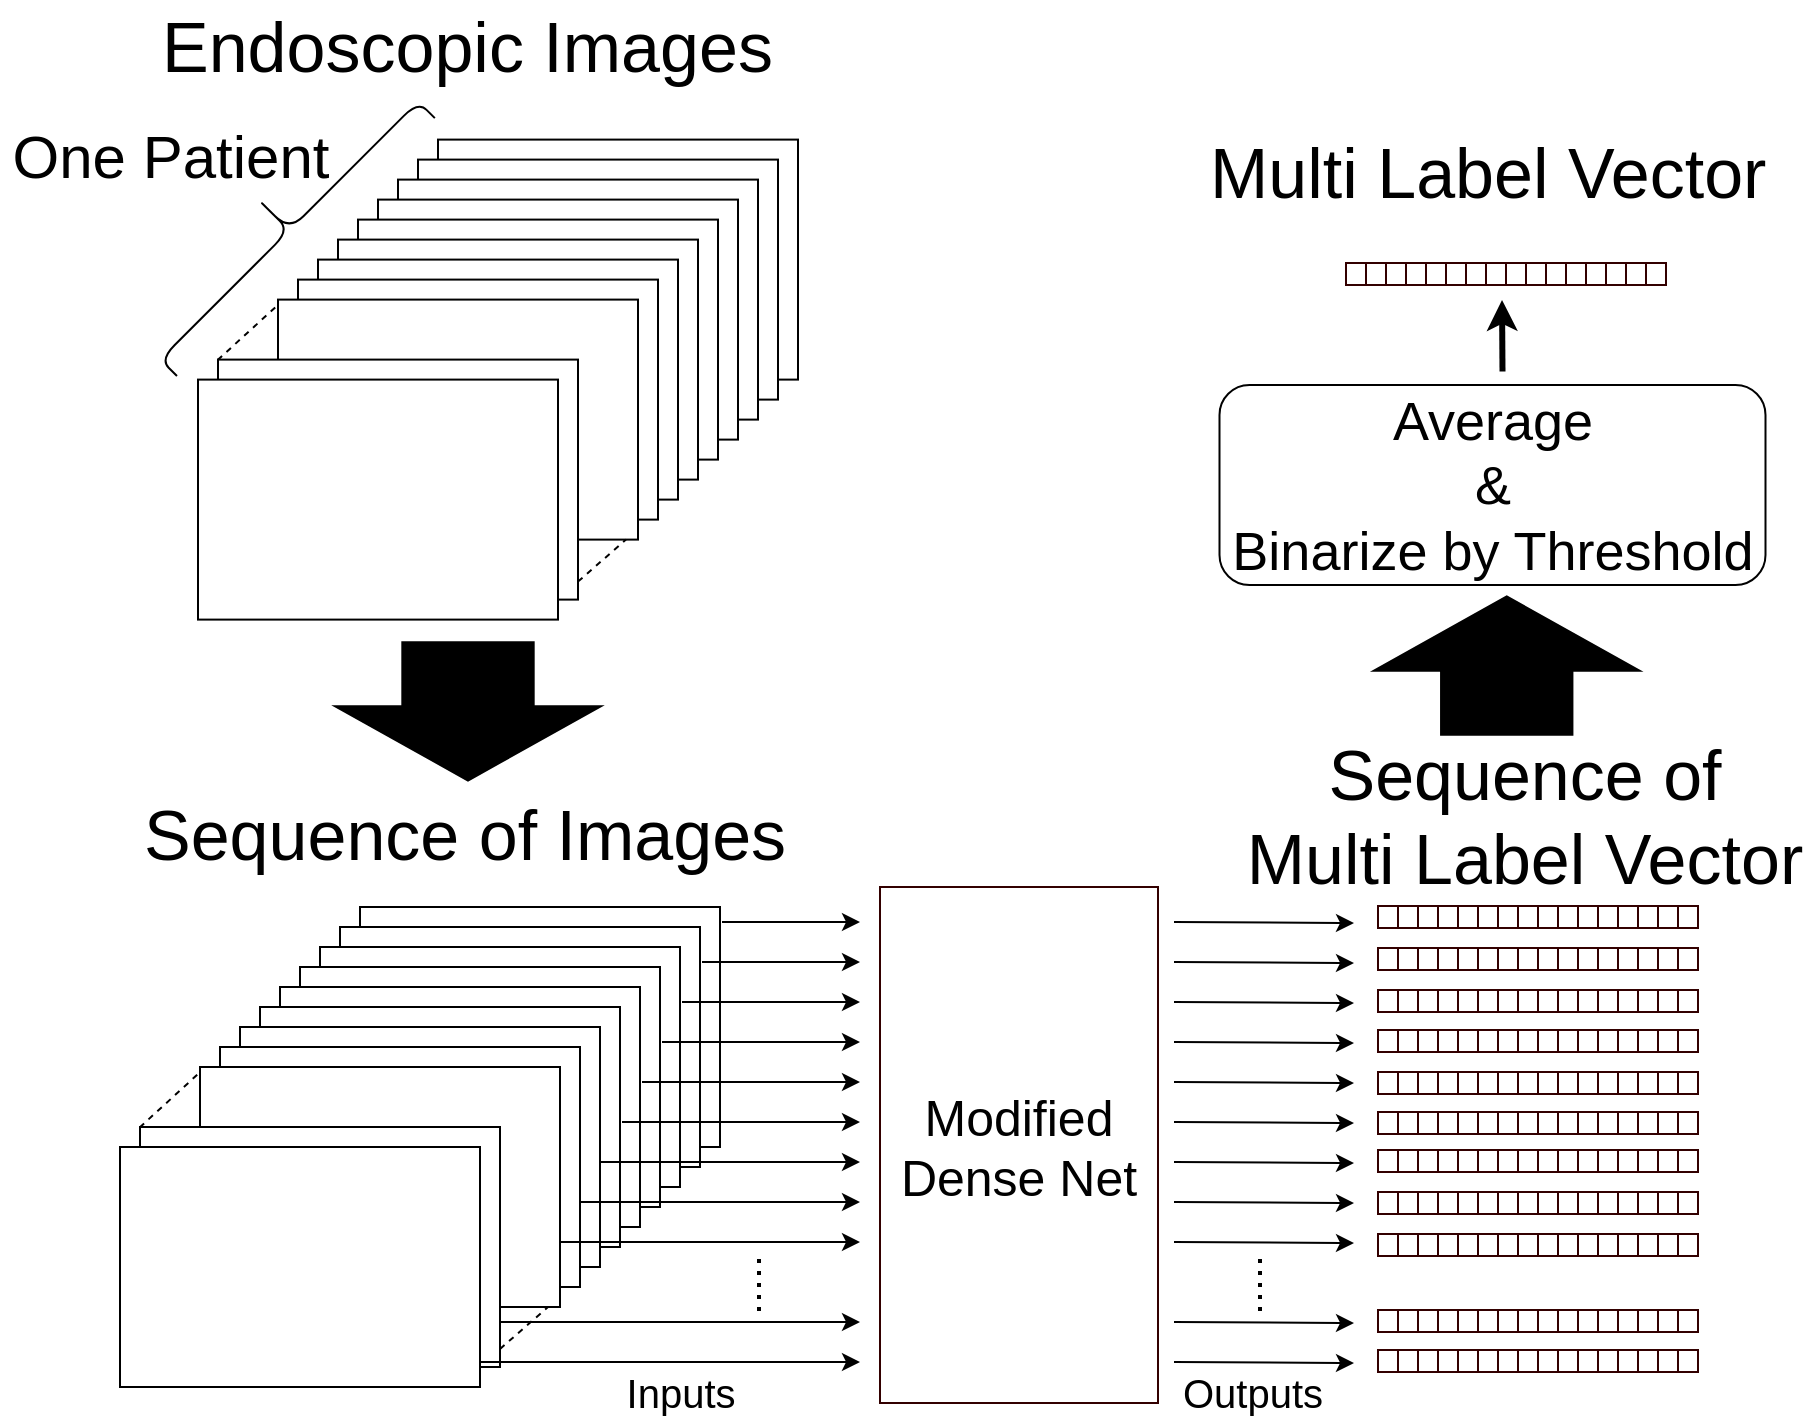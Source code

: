 <mxfile version="12.5.5" type="device"><diagram id="z2CQPgokboSDMh4d6PFP" name="Page-1"><mxGraphModel dx="1047" dy="1441" grid="1" gridSize="10" guides="1" tooltips="1" connect="1" arrows="1" fold="1" page="1" pageScale="1" pageWidth="827" pageHeight="1169" math="0" shadow="0"><root><mxCell id="0"/><mxCell id="1" parent="0"/><mxCell id="XhvfSutfM1ENtSiAhlLO-3" value="" style="rounded=0;whiteSpace=wrap;html=1;" parent="1" vertex="1"><mxGeometry x="201" y="553.5" width="180" height="120" as="geometry"/></mxCell><mxCell id="XhvfSutfM1ENtSiAhlLO-4" value="" style="rounded=0;whiteSpace=wrap;html=1;" parent="1" vertex="1"><mxGeometry x="191" y="563.5" width="180" height="120" as="geometry"/></mxCell><mxCell id="XhvfSutfM1ENtSiAhlLO-5" value="" style="endArrow=none;dashed=1;html=1;exitX=0.996;exitY=0.003;exitDx=0;exitDy=0;exitPerimeter=0;" parent="1" source="XhvfSutfM1ENtSiAhlLO-15" edge="1"><mxGeometry width="50" height="50" relative="1" as="geometry"><mxPoint x="281" y="756.5" as="sourcePoint"/><mxPoint x="301" y="633.5" as="targetPoint"/></mxGeometry></mxCell><mxCell id="XhvfSutfM1ENtSiAhlLO-6" value="" style="rounded=0;whiteSpace=wrap;html=1;" parent="1" vertex="1"><mxGeometry x="181" y="573.5" width="180" height="120" as="geometry"/></mxCell><mxCell id="XhvfSutfM1ENtSiAhlLO-7" value="" style="rounded=0;whiteSpace=wrap;html=1;" parent="1" vertex="1"><mxGeometry x="171" y="583.5" width="180" height="120" as="geometry"/></mxCell><mxCell id="XhvfSutfM1ENtSiAhlLO-8" value="" style="rounded=0;whiteSpace=wrap;html=1;" parent="1" vertex="1"><mxGeometry x="161" y="593.5" width="180" height="120" as="geometry"/></mxCell><mxCell id="XhvfSutfM1ENtSiAhlLO-9" value="" style="rounded=0;whiteSpace=wrap;html=1;" parent="1" vertex="1"><mxGeometry x="151" y="603.5" width="180" height="120" as="geometry"/></mxCell><mxCell id="XhvfSutfM1ENtSiAhlLO-10" value="" style="rounded=0;whiteSpace=wrap;html=1;" parent="1" vertex="1"><mxGeometry x="141" y="613.5" width="180" height="120" as="geometry"/></mxCell><mxCell id="XhvfSutfM1ENtSiAhlLO-11" value="" style="rounded=0;whiteSpace=wrap;html=1;" parent="1" vertex="1"><mxGeometry x="131" y="623.5" width="180" height="120" as="geometry"/></mxCell><mxCell id="XhvfSutfM1ENtSiAhlLO-12" value="" style="rounded=0;whiteSpace=wrap;html=1;" parent="1" vertex="1"><mxGeometry x="121" y="633.5" width="180" height="120" as="geometry"/></mxCell><mxCell id="XhvfSutfM1ENtSiAhlLO-13" value="" style="endArrow=none;dashed=1;html=1;exitX=0.977;exitY=0.936;exitDx=0;exitDy=0;exitPerimeter=0;" parent="1" edge="1"><mxGeometry width="50" height="50" relative="1" as="geometry"><mxPoint x="271" y="774.5" as="sourcePoint"/><mxPoint x="295" y="753.5" as="targetPoint"/></mxGeometry></mxCell><mxCell id="XhvfSutfM1ENtSiAhlLO-14" value="" style="endArrow=none;dashed=1;html=1;exitX=-0.001;exitY=0.002;exitDx=0;exitDy=0;exitPerimeter=0;entryX=0.002;entryY=0.019;entryDx=0;entryDy=0;entryPerimeter=0;" parent="1" source="XhvfSutfM1ENtSiAhlLO-15" target="XhvfSutfM1ENtSiAhlLO-12" edge="1"><mxGeometry width="50" height="50" relative="1" as="geometry"><mxPoint x="280" y="673.5" as="sourcePoint"/><mxPoint x="311" y="643.5" as="targetPoint"/></mxGeometry></mxCell><mxCell id="XhvfSutfM1ENtSiAhlLO-15" value="" style="rounded=0;whiteSpace=wrap;html=1;" parent="1" vertex="1"><mxGeometry x="91" y="663.5" width="180" height="120" as="geometry"/></mxCell><mxCell id="XhvfSutfM1ENtSiAhlLO-16" value="" style="rounded=0;whiteSpace=wrap;html=1;" parent="1" vertex="1"><mxGeometry x="81" y="673.5" width="180" height="120" as="geometry"/></mxCell><mxCell id="XhvfSutfM1ENtSiAhlLO-17" value="&lt;font style=&quot;font-size: 35px&quot;&gt;Endoscopic Images&lt;/font&gt;" style="text;html=1;resizable=0;points=[];autosize=1;align=left;verticalAlign=top;spacingTop=-4;" parent="1" vertex="1"><mxGeometry x="100" y="100" width="320" height="20" as="geometry"/></mxCell><mxCell id="XhvfSutfM1ENtSiAhlLO-23" value="" style="endArrow=classic;html=1;strokeWidth=1;" parent="1" edge="1"><mxGeometry width="50" height="50" relative="1" as="geometry"><mxPoint x="261" y="781" as="sourcePoint"/><mxPoint x="451" y="781" as="targetPoint"/></mxGeometry></mxCell><mxCell id="XhvfSutfM1ENtSiAhlLO-24" value="" style="endArrow=classic;html=1;strokeWidth=1;" parent="1" edge="1"><mxGeometry width="50" height="50" relative="1" as="geometry"><mxPoint x="271" y="761" as="sourcePoint"/><mxPoint x="451" y="761" as="targetPoint"/></mxGeometry></mxCell><mxCell id="XhvfSutfM1ENtSiAhlLO-25" value="" style="endArrow=classic;html=1;strokeWidth=1;" parent="1" edge="1"><mxGeometry width="50" height="50" relative="1" as="geometry"><mxPoint x="301" y="721" as="sourcePoint"/><mxPoint x="451" y="721" as="targetPoint"/></mxGeometry></mxCell><mxCell id="XhvfSutfM1ENtSiAhlLO-26" value="" style="endArrow=classic;html=1;strokeWidth=1;" parent="1" edge="1"><mxGeometry width="50" height="50" relative="1" as="geometry"><mxPoint x="311" y="701" as="sourcePoint"/><mxPoint x="451" y="701" as="targetPoint"/></mxGeometry></mxCell><mxCell id="XhvfSutfM1ENtSiAhlLO-27" value="" style="endArrow=classic;html=1;strokeWidth=1;" parent="1" edge="1"><mxGeometry width="50" height="50" relative="1" as="geometry"><mxPoint x="321" y="681" as="sourcePoint"/><mxPoint x="451" y="681" as="targetPoint"/></mxGeometry></mxCell><mxCell id="XhvfSutfM1ENtSiAhlLO-29" value="" style="endArrow=classic;html=1;strokeWidth=1;" parent="1" edge="1"><mxGeometry width="50" height="50" relative="1" as="geometry"><mxPoint x="332" y="661" as="sourcePoint"/><mxPoint x="451" y="661" as="targetPoint"/></mxGeometry></mxCell><mxCell id="XhvfSutfM1ENtSiAhlLO-31" value="&lt;font style=&quot;font-size: 25px&quot;&gt;Modified&lt;br&gt;Dense Net&lt;/font&gt;" style="rounded=0;whiteSpace=wrap;html=1;strokeColor=#330000;fillColor=#FFFFFF;" parent="1" vertex="1"><mxGeometry x="461" y="543.5" width="139" height="258" as="geometry"/></mxCell><mxCell id="XhvfSutfM1ENtSiAhlLO-32" value="" style="endArrow=classic;html=1;strokeWidth=1;" parent="1" edge="1"><mxGeometry width="50" height="50" relative="1" as="geometry"><mxPoint x="342" y="641" as="sourcePoint"/><mxPoint x="451" y="641" as="targetPoint"/></mxGeometry></mxCell><mxCell id="XhvfSutfM1ENtSiAhlLO-33" value="" style="endArrow=classic;html=1;strokeWidth=1;" parent="1" edge="1"><mxGeometry width="50" height="50" relative="1" as="geometry"><mxPoint x="352" y="621" as="sourcePoint"/><mxPoint x="451" y="621" as="targetPoint"/></mxGeometry></mxCell><mxCell id="XhvfSutfM1ENtSiAhlLO-34" value="" style="endArrow=classic;html=1;strokeWidth=1;" parent="1" edge="1"><mxGeometry width="50" height="50" relative="1" as="geometry"><mxPoint x="362" y="601" as="sourcePoint"/><mxPoint x="451" y="601" as="targetPoint"/></mxGeometry></mxCell><mxCell id="XhvfSutfM1ENtSiAhlLO-37" value="" style="endArrow=classic;html=1;strokeWidth=1;" parent="1" edge="1"><mxGeometry width="50" height="50" relative="1" as="geometry"><mxPoint x="382" y="561" as="sourcePoint"/><mxPoint x="451" y="561" as="targetPoint"/></mxGeometry></mxCell><mxCell id="XhvfSutfM1ENtSiAhlLO-38" value="" style="endArrow=classic;html=1;strokeWidth=1;" parent="1" edge="1"><mxGeometry width="50" height="50" relative="1" as="geometry"><mxPoint x="608" y="561" as="sourcePoint"/><mxPoint x="698" y="561.5" as="targetPoint"/></mxGeometry></mxCell><mxCell id="XhvfSutfM1ENtSiAhlLO-39" value="" style="endArrow=classic;html=1;strokeWidth=1;" parent="1" edge="1"><mxGeometry width="50" height="50" relative="1" as="geometry"><mxPoint x="608" y="581" as="sourcePoint"/><mxPoint x="698" y="581.5" as="targetPoint"/></mxGeometry></mxCell><mxCell id="XhvfSutfM1ENtSiAhlLO-40" value="" style="endArrow=classic;html=1;strokeWidth=1;" parent="1" edge="1"><mxGeometry width="50" height="50" relative="1" as="geometry"><mxPoint x="608" y="601" as="sourcePoint"/><mxPoint x="698" y="601.5" as="targetPoint"/></mxGeometry></mxCell><mxCell id="XhvfSutfM1ENtSiAhlLO-41" value="" style="endArrow=classic;html=1;strokeWidth=1;" parent="1" edge="1"><mxGeometry width="50" height="50" relative="1" as="geometry"><mxPoint x="608" y="621" as="sourcePoint"/><mxPoint x="698" y="621.5" as="targetPoint"/></mxGeometry></mxCell><mxCell id="XhvfSutfM1ENtSiAhlLO-42" value="" style="endArrow=classic;html=1;strokeWidth=1;" parent="1" edge="1"><mxGeometry width="50" height="50" relative="1" as="geometry"><mxPoint x="608" y="641" as="sourcePoint"/><mxPoint x="698" y="641.5" as="targetPoint"/></mxGeometry></mxCell><mxCell id="XhvfSutfM1ENtSiAhlLO-43" value="" style="endArrow=classic;html=1;strokeWidth=1;" parent="1" edge="1"><mxGeometry width="50" height="50" relative="1" as="geometry"><mxPoint x="608" y="661" as="sourcePoint"/><mxPoint x="698" y="661.5" as="targetPoint"/></mxGeometry></mxCell><mxCell id="XhvfSutfM1ENtSiAhlLO-45" value="" style="endArrow=classic;html=1;strokeWidth=1;" parent="1" edge="1"><mxGeometry width="50" height="50" relative="1" as="geometry"><mxPoint x="608" y="681" as="sourcePoint"/><mxPoint x="698" y="681.5" as="targetPoint"/></mxGeometry></mxCell><mxCell id="XhvfSutfM1ENtSiAhlLO-46" value="" style="endArrow=classic;html=1;strokeWidth=1;" parent="1" edge="1"><mxGeometry width="50" height="50" relative="1" as="geometry"><mxPoint x="608" y="701" as="sourcePoint"/><mxPoint x="698" y="701.5" as="targetPoint"/></mxGeometry></mxCell><mxCell id="XhvfSutfM1ENtSiAhlLO-47" value="" style="endArrow=classic;html=1;strokeWidth=1;" parent="1" edge="1"><mxGeometry width="50" height="50" relative="1" as="geometry"><mxPoint x="608" y="721" as="sourcePoint"/><mxPoint x="698" y="721.5" as="targetPoint"/></mxGeometry></mxCell><mxCell id="XhvfSutfM1ENtSiAhlLO-48" value="" style="endArrow=classic;html=1;strokeWidth=1;" parent="1" edge="1"><mxGeometry width="50" height="50" relative="1" as="geometry"><mxPoint x="608" y="761" as="sourcePoint"/><mxPoint x="698" y="761.5" as="targetPoint"/></mxGeometry></mxCell><mxCell id="XhvfSutfM1ENtSiAhlLO-49" value="" style="endArrow=classic;html=1;strokeWidth=1;" parent="1" edge="1"><mxGeometry width="50" height="50" relative="1" as="geometry"><mxPoint x="608" y="781" as="sourcePoint"/><mxPoint x="698" y="781.5" as="targetPoint"/></mxGeometry></mxCell><mxCell id="XhvfSutfM1ENtSiAhlLO-64" value="" style="endArrow=classic;html=1;strokeWidth=1;" parent="1" edge="1"><mxGeometry width="50" height="50" relative="1" as="geometry"><mxPoint x="372" y="581" as="sourcePoint"/><mxPoint x="451" y="581" as="targetPoint"/></mxGeometry></mxCell><mxCell id="XhvfSutfM1ENtSiAhlLO-65" value="" style="endArrow=none;dashed=1;html=1;strokeWidth=2;dashPattern=1 2;" parent="1" edge="1"><mxGeometry width="50" height="50" relative="1" as="geometry"><mxPoint x="400.5" y="755.5" as="sourcePoint"/><mxPoint x="400.5" y="725.5" as="targetPoint"/></mxGeometry></mxCell><mxCell id="XhvfSutfM1ENtSiAhlLO-66" value="" style="endArrow=none;dashed=1;html=1;strokeWidth=2;dashPattern=1 2;" parent="1" edge="1"><mxGeometry width="50" height="50" relative="1" as="geometry"><mxPoint x="651" y="755.5" as="sourcePoint"/><mxPoint x="651" y="725.5" as="targetPoint"/></mxGeometry></mxCell><mxCell id="XhvfSutfM1ENtSiAhlLO-87" value="" style="rounded=0;whiteSpace=wrap;html=1;strokeColor=#330000;fillColor=#FFFFFF;" parent="1" vertex="1"><mxGeometry x="710" y="553" width="10" height="11" as="geometry"/></mxCell><mxCell id="XhvfSutfM1ENtSiAhlLO-88" value="" style="rounded=0;whiteSpace=wrap;html=1;strokeColor=#330000;fillColor=#FFFFFF;" parent="1" vertex="1"><mxGeometry x="720" y="553" width="10" height="11" as="geometry"/></mxCell><mxCell id="XhvfSutfM1ENtSiAhlLO-89" value="" style="rounded=0;whiteSpace=wrap;html=1;strokeColor=#330000;fillColor=#FFFFFF;" parent="1" vertex="1"><mxGeometry x="730" y="553" width="10" height="11" as="geometry"/></mxCell><mxCell id="XhvfSutfM1ENtSiAhlLO-90" value="" style="rounded=0;whiteSpace=wrap;html=1;strokeColor=#330000;fillColor=#FFFFFF;" parent="1" vertex="1"><mxGeometry x="740" y="553" width="10" height="11" as="geometry"/></mxCell><mxCell id="XhvfSutfM1ENtSiAhlLO-91" value="" style="rounded=0;whiteSpace=wrap;html=1;strokeColor=#330000;fillColor=#FFFFFF;" parent="1" vertex="1"><mxGeometry x="750" y="553" width="10" height="11" as="geometry"/></mxCell><mxCell id="XhvfSutfM1ENtSiAhlLO-92" value="" style="rounded=0;whiteSpace=wrap;html=1;strokeColor=#330000;fillColor=#FFFFFF;" parent="1" vertex="1"><mxGeometry x="760" y="553" width="10" height="11" as="geometry"/></mxCell><mxCell id="XhvfSutfM1ENtSiAhlLO-93" value="" style="rounded=0;whiteSpace=wrap;html=1;strokeColor=#330000;fillColor=#FFFFFF;" parent="1" vertex="1"><mxGeometry x="770" y="553" width="10" height="11" as="geometry"/></mxCell><mxCell id="XhvfSutfM1ENtSiAhlLO-94" value="" style="rounded=0;whiteSpace=wrap;html=1;strokeColor=#330000;fillColor=#FFFFFF;" parent="1" vertex="1"><mxGeometry x="780" y="553" width="10" height="11" as="geometry"/></mxCell><mxCell id="XhvfSutfM1ENtSiAhlLO-95" value="" style="rounded=0;whiteSpace=wrap;html=1;strokeColor=#330000;fillColor=#FFFFFF;" parent="1" vertex="1"><mxGeometry x="790" y="553" width="10" height="11" as="geometry"/></mxCell><mxCell id="XhvfSutfM1ENtSiAhlLO-96" value="" style="rounded=0;whiteSpace=wrap;html=1;strokeColor=#330000;fillColor=#FFFFFF;" parent="1" vertex="1"><mxGeometry x="800" y="553" width="10" height="11" as="geometry"/></mxCell><mxCell id="XhvfSutfM1ENtSiAhlLO-97" value="" style="rounded=0;whiteSpace=wrap;html=1;strokeColor=#330000;fillColor=#FFFFFF;" parent="1" vertex="1"><mxGeometry x="810" y="553" width="10" height="11" as="geometry"/></mxCell><mxCell id="XhvfSutfM1ENtSiAhlLO-98" value="" style="rounded=0;whiteSpace=wrap;html=1;strokeColor=#330000;fillColor=#FFFFFF;" parent="1" vertex="1"><mxGeometry x="820" y="553" width="10" height="11" as="geometry"/></mxCell><mxCell id="XhvfSutfM1ENtSiAhlLO-99" value="" style="rounded=0;whiteSpace=wrap;html=1;strokeColor=#330000;fillColor=#FFFFFF;" parent="1" vertex="1"><mxGeometry x="830" y="553" width="10" height="11" as="geometry"/></mxCell><mxCell id="XhvfSutfM1ENtSiAhlLO-100" value="" style="rounded=0;whiteSpace=wrap;html=1;strokeColor=#330000;fillColor=#FFFFFF;" parent="1" vertex="1"><mxGeometry x="840" y="553" width="10" height="11" as="geometry"/></mxCell><mxCell id="XhvfSutfM1ENtSiAhlLO-101" value="" style="rounded=0;whiteSpace=wrap;html=1;strokeColor=#330000;fillColor=#FFFFFF;" parent="1" vertex="1"><mxGeometry x="850" y="553" width="10" height="11" as="geometry"/></mxCell><mxCell id="XhvfSutfM1ENtSiAhlLO-102" value="" style="rounded=0;whiteSpace=wrap;html=1;strokeColor=#330000;fillColor=#FFFFFF;" parent="1" vertex="1"><mxGeometry x="860" y="553" width="10" height="11" as="geometry"/></mxCell><mxCell id="XhvfSutfM1ENtSiAhlLO-103" value="" style="rounded=0;whiteSpace=wrap;html=1;strokeColor=#330000;fillColor=#FFFFFF;" parent="1" vertex="1"><mxGeometry x="710" y="574" width="10" height="11" as="geometry"/></mxCell><mxCell id="XhvfSutfM1ENtSiAhlLO-104" value="" style="rounded=0;whiteSpace=wrap;html=1;strokeColor=#330000;fillColor=#FFFFFF;" parent="1" vertex="1"><mxGeometry x="720" y="574" width="10" height="11" as="geometry"/></mxCell><mxCell id="XhvfSutfM1ENtSiAhlLO-105" value="" style="rounded=0;whiteSpace=wrap;html=1;strokeColor=#330000;fillColor=#FFFFFF;" parent="1" vertex="1"><mxGeometry x="730" y="574" width="10" height="11" as="geometry"/></mxCell><mxCell id="XhvfSutfM1ENtSiAhlLO-106" value="" style="rounded=0;whiteSpace=wrap;html=1;strokeColor=#330000;fillColor=#FFFFFF;" parent="1" vertex="1"><mxGeometry x="740" y="574" width="10" height="11" as="geometry"/></mxCell><mxCell id="XhvfSutfM1ENtSiAhlLO-107" value="" style="rounded=0;whiteSpace=wrap;html=1;strokeColor=#330000;fillColor=#FFFFFF;" parent="1" vertex="1"><mxGeometry x="750" y="574" width="10" height="11" as="geometry"/></mxCell><mxCell id="XhvfSutfM1ENtSiAhlLO-108" value="" style="rounded=0;whiteSpace=wrap;html=1;strokeColor=#330000;fillColor=#FFFFFF;" parent="1" vertex="1"><mxGeometry x="760" y="574" width="10" height="11" as="geometry"/></mxCell><mxCell id="XhvfSutfM1ENtSiAhlLO-109" value="" style="rounded=0;whiteSpace=wrap;html=1;strokeColor=#330000;fillColor=#FFFFFF;" parent="1" vertex="1"><mxGeometry x="770" y="574" width="10" height="11" as="geometry"/></mxCell><mxCell id="XhvfSutfM1ENtSiAhlLO-110" value="" style="rounded=0;whiteSpace=wrap;html=1;strokeColor=#330000;fillColor=#FFFFFF;" parent="1" vertex="1"><mxGeometry x="780" y="574" width="10" height="11" as="geometry"/></mxCell><mxCell id="XhvfSutfM1ENtSiAhlLO-111" value="" style="rounded=0;whiteSpace=wrap;html=1;strokeColor=#330000;fillColor=#FFFFFF;" parent="1" vertex="1"><mxGeometry x="790" y="574" width="10" height="11" as="geometry"/></mxCell><mxCell id="XhvfSutfM1ENtSiAhlLO-112" value="" style="rounded=0;whiteSpace=wrap;html=1;strokeColor=#330000;fillColor=#FFFFFF;" parent="1" vertex="1"><mxGeometry x="800" y="574" width="10" height="11" as="geometry"/></mxCell><mxCell id="XhvfSutfM1ENtSiAhlLO-113" value="" style="rounded=0;whiteSpace=wrap;html=1;strokeColor=#330000;fillColor=#FFFFFF;" parent="1" vertex="1"><mxGeometry x="810" y="574" width="10" height="11" as="geometry"/></mxCell><mxCell id="XhvfSutfM1ENtSiAhlLO-114" value="" style="rounded=0;whiteSpace=wrap;html=1;strokeColor=#330000;fillColor=#FFFFFF;" parent="1" vertex="1"><mxGeometry x="820" y="574" width="10" height="11" as="geometry"/></mxCell><mxCell id="XhvfSutfM1ENtSiAhlLO-115" value="" style="rounded=0;whiteSpace=wrap;html=1;strokeColor=#330000;fillColor=#FFFFFF;" parent="1" vertex="1"><mxGeometry x="830" y="574" width="10" height="11" as="geometry"/></mxCell><mxCell id="XhvfSutfM1ENtSiAhlLO-116" value="" style="rounded=0;whiteSpace=wrap;html=1;strokeColor=#330000;fillColor=#FFFFFF;" parent="1" vertex="1"><mxGeometry x="840" y="574" width="10" height="11" as="geometry"/></mxCell><mxCell id="XhvfSutfM1ENtSiAhlLO-117" value="" style="rounded=0;whiteSpace=wrap;html=1;strokeColor=#330000;fillColor=#FFFFFF;" parent="1" vertex="1"><mxGeometry x="850" y="574" width="10" height="11" as="geometry"/></mxCell><mxCell id="XhvfSutfM1ENtSiAhlLO-118" value="" style="rounded=0;whiteSpace=wrap;html=1;strokeColor=#330000;fillColor=#FFFFFF;" parent="1" vertex="1"><mxGeometry x="860" y="574" width="10" height="11" as="geometry"/></mxCell><mxCell id="XhvfSutfM1ENtSiAhlLO-119" value="" style="rounded=0;whiteSpace=wrap;html=1;strokeColor=#330000;fillColor=#FFFFFF;" parent="1" vertex="1"><mxGeometry x="710" y="595" width="10" height="11" as="geometry"/></mxCell><mxCell id="XhvfSutfM1ENtSiAhlLO-120" value="" style="rounded=0;whiteSpace=wrap;html=1;strokeColor=#330000;fillColor=#FFFFFF;" parent="1" vertex="1"><mxGeometry x="720" y="595" width="10" height="11" as="geometry"/></mxCell><mxCell id="XhvfSutfM1ENtSiAhlLO-121" value="" style="rounded=0;whiteSpace=wrap;html=1;strokeColor=#330000;fillColor=#FFFFFF;" parent="1" vertex="1"><mxGeometry x="730" y="595" width="10" height="11" as="geometry"/></mxCell><mxCell id="XhvfSutfM1ENtSiAhlLO-122" value="" style="rounded=0;whiteSpace=wrap;html=1;strokeColor=#330000;fillColor=#FFFFFF;" parent="1" vertex="1"><mxGeometry x="740" y="595" width="10" height="11" as="geometry"/></mxCell><mxCell id="XhvfSutfM1ENtSiAhlLO-123" value="" style="rounded=0;whiteSpace=wrap;html=1;strokeColor=#330000;fillColor=#FFFFFF;" parent="1" vertex="1"><mxGeometry x="750" y="595" width="10" height="11" as="geometry"/></mxCell><mxCell id="XhvfSutfM1ENtSiAhlLO-124" value="" style="rounded=0;whiteSpace=wrap;html=1;strokeColor=#330000;fillColor=#FFFFFF;" parent="1" vertex="1"><mxGeometry x="760" y="595" width="10" height="11" as="geometry"/></mxCell><mxCell id="XhvfSutfM1ENtSiAhlLO-125" value="" style="rounded=0;whiteSpace=wrap;html=1;strokeColor=#330000;fillColor=#FFFFFF;" parent="1" vertex="1"><mxGeometry x="770" y="595" width="10" height="11" as="geometry"/></mxCell><mxCell id="XhvfSutfM1ENtSiAhlLO-126" value="" style="rounded=0;whiteSpace=wrap;html=1;strokeColor=#330000;fillColor=#FFFFFF;" parent="1" vertex="1"><mxGeometry x="780" y="595" width="10" height="11" as="geometry"/></mxCell><mxCell id="XhvfSutfM1ENtSiAhlLO-127" value="" style="rounded=0;whiteSpace=wrap;html=1;strokeColor=#330000;fillColor=#FFFFFF;" parent="1" vertex="1"><mxGeometry x="790" y="595" width="10" height="11" as="geometry"/></mxCell><mxCell id="XhvfSutfM1ENtSiAhlLO-128" value="" style="rounded=0;whiteSpace=wrap;html=1;strokeColor=#330000;fillColor=#FFFFFF;" parent="1" vertex="1"><mxGeometry x="800" y="595" width="10" height="11" as="geometry"/></mxCell><mxCell id="XhvfSutfM1ENtSiAhlLO-129" value="" style="rounded=0;whiteSpace=wrap;html=1;strokeColor=#330000;fillColor=#FFFFFF;" parent="1" vertex="1"><mxGeometry x="810" y="595" width="10" height="11" as="geometry"/></mxCell><mxCell id="XhvfSutfM1ENtSiAhlLO-130" value="" style="rounded=0;whiteSpace=wrap;html=1;strokeColor=#330000;fillColor=#FFFFFF;" parent="1" vertex="1"><mxGeometry x="820" y="595" width="10" height="11" as="geometry"/></mxCell><mxCell id="XhvfSutfM1ENtSiAhlLO-131" value="" style="rounded=0;whiteSpace=wrap;html=1;strokeColor=#330000;fillColor=#FFFFFF;" parent="1" vertex="1"><mxGeometry x="830" y="595" width="10" height="11" as="geometry"/></mxCell><mxCell id="XhvfSutfM1ENtSiAhlLO-132" value="" style="rounded=0;whiteSpace=wrap;html=1;strokeColor=#330000;fillColor=#FFFFFF;" parent="1" vertex="1"><mxGeometry x="840" y="595" width="10" height="11" as="geometry"/></mxCell><mxCell id="XhvfSutfM1ENtSiAhlLO-133" value="" style="rounded=0;whiteSpace=wrap;html=1;strokeColor=#330000;fillColor=#FFFFFF;" parent="1" vertex="1"><mxGeometry x="850" y="595" width="10" height="11" as="geometry"/></mxCell><mxCell id="XhvfSutfM1ENtSiAhlLO-134" value="" style="rounded=0;whiteSpace=wrap;html=1;strokeColor=#330000;fillColor=#FFFFFF;" parent="1" vertex="1"><mxGeometry x="860" y="595" width="10" height="11" as="geometry"/></mxCell><mxCell id="XhvfSutfM1ENtSiAhlLO-135" value="" style="rounded=0;whiteSpace=wrap;html=1;strokeColor=#330000;fillColor=#FFFFFF;" parent="1" vertex="1"><mxGeometry x="710" y="615" width="10" height="11" as="geometry"/></mxCell><mxCell id="XhvfSutfM1ENtSiAhlLO-136" value="" style="rounded=0;whiteSpace=wrap;html=1;strokeColor=#330000;fillColor=#FFFFFF;" parent="1" vertex="1"><mxGeometry x="720" y="615" width="10" height="11" as="geometry"/></mxCell><mxCell id="XhvfSutfM1ENtSiAhlLO-137" value="" style="rounded=0;whiteSpace=wrap;html=1;strokeColor=#330000;fillColor=#FFFFFF;" parent="1" vertex="1"><mxGeometry x="730" y="615" width="10" height="11" as="geometry"/></mxCell><mxCell id="XhvfSutfM1ENtSiAhlLO-138" value="" style="rounded=0;whiteSpace=wrap;html=1;strokeColor=#330000;fillColor=#FFFFFF;" parent="1" vertex="1"><mxGeometry x="740" y="615" width="10" height="11" as="geometry"/></mxCell><mxCell id="XhvfSutfM1ENtSiAhlLO-139" value="" style="rounded=0;whiteSpace=wrap;html=1;strokeColor=#330000;fillColor=#FFFFFF;" parent="1" vertex="1"><mxGeometry x="750" y="615" width="10" height="11" as="geometry"/></mxCell><mxCell id="XhvfSutfM1ENtSiAhlLO-140" value="" style="rounded=0;whiteSpace=wrap;html=1;strokeColor=#330000;fillColor=#FFFFFF;" parent="1" vertex="1"><mxGeometry x="760" y="615" width="10" height="11" as="geometry"/></mxCell><mxCell id="XhvfSutfM1ENtSiAhlLO-141" value="" style="rounded=0;whiteSpace=wrap;html=1;strokeColor=#330000;fillColor=#FFFFFF;" parent="1" vertex="1"><mxGeometry x="770" y="615" width="10" height="11" as="geometry"/></mxCell><mxCell id="XhvfSutfM1ENtSiAhlLO-142" value="" style="rounded=0;whiteSpace=wrap;html=1;strokeColor=#330000;fillColor=#FFFFFF;" parent="1" vertex="1"><mxGeometry x="780" y="615" width="10" height="11" as="geometry"/></mxCell><mxCell id="XhvfSutfM1ENtSiAhlLO-143" value="" style="rounded=0;whiteSpace=wrap;html=1;strokeColor=#330000;fillColor=#FFFFFF;" parent="1" vertex="1"><mxGeometry x="790" y="615" width="10" height="11" as="geometry"/></mxCell><mxCell id="XhvfSutfM1ENtSiAhlLO-144" value="" style="rounded=0;whiteSpace=wrap;html=1;strokeColor=#330000;fillColor=#FFFFFF;" parent="1" vertex="1"><mxGeometry x="800" y="615" width="10" height="11" as="geometry"/></mxCell><mxCell id="XhvfSutfM1ENtSiAhlLO-145" value="" style="rounded=0;whiteSpace=wrap;html=1;strokeColor=#330000;fillColor=#FFFFFF;" parent="1" vertex="1"><mxGeometry x="810" y="615" width="10" height="11" as="geometry"/></mxCell><mxCell id="XhvfSutfM1ENtSiAhlLO-146" value="" style="rounded=0;whiteSpace=wrap;html=1;strokeColor=#330000;fillColor=#FFFFFF;" parent="1" vertex="1"><mxGeometry x="820" y="615" width="10" height="11" as="geometry"/></mxCell><mxCell id="XhvfSutfM1ENtSiAhlLO-147" value="" style="rounded=0;whiteSpace=wrap;html=1;strokeColor=#330000;fillColor=#FFFFFF;" parent="1" vertex="1"><mxGeometry x="830" y="615" width="10" height="11" as="geometry"/></mxCell><mxCell id="XhvfSutfM1ENtSiAhlLO-148" value="" style="rounded=0;whiteSpace=wrap;html=1;strokeColor=#330000;fillColor=#FFFFFF;" parent="1" vertex="1"><mxGeometry x="840" y="615" width="10" height="11" as="geometry"/></mxCell><mxCell id="XhvfSutfM1ENtSiAhlLO-149" value="" style="rounded=0;whiteSpace=wrap;html=1;strokeColor=#330000;fillColor=#FFFFFF;" parent="1" vertex="1"><mxGeometry x="850" y="615" width="10" height="11" as="geometry"/></mxCell><mxCell id="XhvfSutfM1ENtSiAhlLO-150" value="" style="rounded=0;whiteSpace=wrap;html=1;strokeColor=#330000;fillColor=#FFFFFF;" parent="1" vertex="1"><mxGeometry x="860" y="615" width="10" height="11" as="geometry"/></mxCell><mxCell id="XhvfSutfM1ENtSiAhlLO-151" value="" style="rounded=0;whiteSpace=wrap;html=1;strokeColor=#330000;fillColor=#FFFFFF;" parent="1" vertex="1"><mxGeometry x="710" y="636" width="10" height="11" as="geometry"/></mxCell><mxCell id="XhvfSutfM1ENtSiAhlLO-152" value="" style="rounded=0;whiteSpace=wrap;html=1;strokeColor=#330000;fillColor=#FFFFFF;" parent="1" vertex="1"><mxGeometry x="720" y="636" width="10" height="11" as="geometry"/></mxCell><mxCell id="XhvfSutfM1ENtSiAhlLO-153" value="" style="rounded=0;whiteSpace=wrap;html=1;strokeColor=#330000;fillColor=#FFFFFF;" parent="1" vertex="1"><mxGeometry x="730" y="636" width="10" height="11" as="geometry"/></mxCell><mxCell id="XhvfSutfM1ENtSiAhlLO-154" value="" style="rounded=0;whiteSpace=wrap;html=1;strokeColor=#330000;fillColor=#FFFFFF;" parent="1" vertex="1"><mxGeometry x="740" y="636" width="10" height="11" as="geometry"/></mxCell><mxCell id="XhvfSutfM1ENtSiAhlLO-155" value="" style="rounded=0;whiteSpace=wrap;html=1;strokeColor=#330000;fillColor=#FFFFFF;" parent="1" vertex="1"><mxGeometry x="750" y="636" width="10" height="11" as="geometry"/></mxCell><mxCell id="XhvfSutfM1ENtSiAhlLO-156" value="" style="rounded=0;whiteSpace=wrap;html=1;strokeColor=#330000;fillColor=#FFFFFF;" parent="1" vertex="1"><mxGeometry x="760" y="636" width="10" height="11" as="geometry"/></mxCell><mxCell id="XhvfSutfM1ENtSiAhlLO-157" value="" style="rounded=0;whiteSpace=wrap;html=1;strokeColor=#330000;fillColor=#FFFFFF;" parent="1" vertex="1"><mxGeometry x="770" y="636" width="10" height="11" as="geometry"/></mxCell><mxCell id="XhvfSutfM1ENtSiAhlLO-158" value="" style="rounded=0;whiteSpace=wrap;html=1;strokeColor=#330000;fillColor=#FFFFFF;" parent="1" vertex="1"><mxGeometry x="780" y="636" width="10" height="11" as="geometry"/></mxCell><mxCell id="XhvfSutfM1ENtSiAhlLO-159" value="" style="rounded=0;whiteSpace=wrap;html=1;strokeColor=#330000;fillColor=#FFFFFF;" parent="1" vertex="1"><mxGeometry x="790" y="636" width="10" height="11" as="geometry"/></mxCell><mxCell id="XhvfSutfM1ENtSiAhlLO-160" value="" style="rounded=0;whiteSpace=wrap;html=1;strokeColor=#330000;fillColor=#FFFFFF;" parent="1" vertex="1"><mxGeometry x="800" y="636" width="10" height="11" as="geometry"/></mxCell><mxCell id="XhvfSutfM1ENtSiAhlLO-161" value="" style="rounded=0;whiteSpace=wrap;html=1;strokeColor=#330000;fillColor=#FFFFFF;" parent="1" vertex="1"><mxGeometry x="810" y="636" width="10" height="11" as="geometry"/></mxCell><mxCell id="XhvfSutfM1ENtSiAhlLO-162" value="" style="rounded=0;whiteSpace=wrap;html=1;strokeColor=#330000;fillColor=#FFFFFF;" parent="1" vertex="1"><mxGeometry x="820" y="636" width="10" height="11" as="geometry"/></mxCell><mxCell id="XhvfSutfM1ENtSiAhlLO-163" value="" style="rounded=0;whiteSpace=wrap;html=1;strokeColor=#330000;fillColor=#FFFFFF;" parent="1" vertex="1"><mxGeometry x="830" y="636" width="10" height="11" as="geometry"/></mxCell><mxCell id="XhvfSutfM1ENtSiAhlLO-164" value="" style="rounded=0;whiteSpace=wrap;html=1;strokeColor=#330000;fillColor=#FFFFFF;" parent="1" vertex="1"><mxGeometry x="840" y="636" width="10" height="11" as="geometry"/></mxCell><mxCell id="XhvfSutfM1ENtSiAhlLO-165" value="" style="rounded=0;whiteSpace=wrap;html=1;strokeColor=#330000;fillColor=#FFFFFF;" parent="1" vertex="1"><mxGeometry x="850" y="636" width="10" height="11" as="geometry"/></mxCell><mxCell id="XhvfSutfM1ENtSiAhlLO-166" value="" style="rounded=0;whiteSpace=wrap;html=1;strokeColor=#330000;fillColor=#FFFFFF;" parent="1" vertex="1"><mxGeometry x="860" y="636" width="10" height="11" as="geometry"/></mxCell><mxCell id="XhvfSutfM1ENtSiAhlLO-167" value="" style="rounded=0;whiteSpace=wrap;html=1;strokeColor=#330000;fillColor=#FFFFFF;" parent="1" vertex="1"><mxGeometry x="710" y="656" width="10" height="11" as="geometry"/></mxCell><mxCell id="XhvfSutfM1ENtSiAhlLO-168" value="" style="rounded=0;whiteSpace=wrap;html=1;strokeColor=#330000;fillColor=#FFFFFF;" parent="1" vertex="1"><mxGeometry x="720" y="656" width="10" height="11" as="geometry"/></mxCell><mxCell id="XhvfSutfM1ENtSiAhlLO-169" value="" style="rounded=0;whiteSpace=wrap;html=1;strokeColor=#330000;fillColor=#FFFFFF;" parent="1" vertex="1"><mxGeometry x="730" y="656" width="10" height="11" as="geometry"/></mxCell><mxCell id="XhvfSutfM1ENtSiAhlLO-170" value="" style="rounded=0;whiteSpace=wrap;html=1;strokeColor=#330000;fillColor=#FFFFFF;" parent="1" vertex="1"><mxGeometry x="740" y="656" width="10" height="11" as="geometry"/></mxCell><mxCell id="XhvfSutfM1ENtSiAhlLO-171" value="" style="rounded=0;whiteSpace=wrap;html=1;strokeColor=#330000;fillColor=#FFFFFF;" parent="1" vertex="1"><mxGeometry x="750" y="656" width="10" height="11" as="geometry"/></mxCell><mxCell id="XhvfSutfM1ENtSiAhlLO-172" value="" style="rounded=0;whiteSpace=wrap;html=1;strokeColor=#330000;fillColor=#FFFFFF;" parent="1" vertex="1"><mxGeometry x="760" y="656" width="10" height="11" as="geometry"/></mxCell><mxCell id="XhvfSutfM1ENtSiAhlLO-173" value="" style="rounded=0;whiteSpace=wrap;html=1;strokeColor=#330000;fillColor=#FFFFFF;" parent="1" vertex="1"><mxGeometry x="770" y="656" width="10" height="11" as="geometry"/></mxCell><mxCell id="XhvfSutfM1ENtSiAhlLO-174" value="" style="rounded=0;whiteSpace=wrap;html=1;strokeColor=#330000;fillColor=#FFFFFF;" parent="1" vertex="1"><mxGeometry x="780" y="656" width="10" height="11" as="geometry"/></mxCell><mxCell id="XhvfSutfM1ENtSiAhlLO-175" value="" style="rounded=0;whiteSpace=wrap;html=1;strokeColor=#330000;fillColor=#FFFFFF;" parent="1" vertex="1"><mxGeometry x="790" y="656" width="10" height="11" as="geometry"/></mxCell><mxCell id="XhvfSutfM1ENtSiAhlLO-176" value="" style="rounded=0;whiteSpace=wrap;html=1;strokeColor=#330000;fillColor=#FFFFFF;" parent="1" vertex="1"><mxGeometry x="800" y="656" width="10" height="11" as="geometry"/></mxCell><mxCell id="XhvfSutfM1ENtSiAhlLO-177" value="" style="rounded=0;whiteSpace=wrap;html=1;strokeColor=#330000;fillColor=#FFFFFF;" parent="1" vertex="1"><mxGeometry x="810" y="656" width="10" height="11" as="geometry"/></mxCell><mxCell id="XhvfSutfM1ENtSiAhlLO-178" value="" style="rounded=0;whiteSpace=wrap;html=1;strokeColor=#330000;fillColor=#FFFFFF;" parent="1" vertex="1"><mxGeometry x="820" y="656" width="10" height="11" as="geometry"/></mxCell><mxCell id="XhvfSutfM1ENtSiAhlLO-179" value="" style="rounded=0;whiteSpace=wrap;html=1;strokeColor=#330000;fillColor=#FFFFFF;" parent="1" vertex="1"><mxGeometry x="830" y="656" width="10" height="11" as="geometry"/></mxCell><mxCell id="XhvfSutfM1ENtSiAhlLO-180" value="" style="rounded=0;whiteSpace=wrap;html=1;strokeColor=#330000;fillColor=#FFFFFF;" parent="1" vertex="1"><mxGeometry x="840" y="656" width="10" height="11" as="geometry"/></mxCell><mxCell id="XhvfSutfM1ENtSiAhlLO-181" value="" style="rounded=0;whiteSpace=wrap;html=1;strokeColor=#330000;fillColor=#FFFFFF;" parent="1" vertex="1"><mxGeometry x="850" y="656" width="10" height="11" as="geometry"/></mxCell><mxCell id="XhvfSutfM1ENtSiAhlLO-182" value="" style="rounded=0;whiteSpace=wrap;html=1;strokeColor=#330000;fillColor=#FFFFFF;" parent="1" vertex="1"><mxGeometry x="860" y="656" width="10" height="11" as="geometry"/></mxCell><mxCell id="XhvfSutfM1ENtSiAhlLO-183" value="" style="rounded=0;whiteSpace=wrap;html=1;strokeColor=#330000;fillColor=#FFFFFF;" parent="1" vertex="1"><mxGeometry x="710" y="675" width="10" height="11" as="geometry"/></mxCell><mxCell id="XhvfSutfM1ENtSiAhlLO-184" value="" style="rounded=0;whiteSpace=wrap;html=1;strokeColor=#330000;fillColor=#FFFFFF;" parent="1" vertex="1"><mxGeometry x="720" y="675" width="10" height="11" as="geometry"/></mxCell><mxCell id="XhvfSutfM1ENtSiAhlLO-185" value="" style="rounded=0;whiteSpace=wrap;html=1;strokeColor=#330000;fillColor=#FFFFFF;" parent="1" vertex="1"><mxGeometry x="730" y="675" width="10" height="11" as="geometry"/></mxCell><mxCell id="XhvfSutfM1ENtSiAhlLO-186" value="" style="rounded=0;whiteSpace=wrap;html=1;strokeColor=#330000;fillColor=#FFFFFF;" parent="1" vertex="1"><mxGeometry x="740" y="675" width="10" height="11" as="geometry"/></mxCell><mxCell id="XhvfSutfM1ENtSiAhlLO-187" value="" style="rounded=0;whiteSpace=wrap;html=1;strokeColor=#330000;fillColor=#FFFFFF;" parent="1" vertex="1"><mxGeometry x="750" y="675" width="10" height="11" as="geometry"/></mxCell><mxCell id="XhvfSutfM1ENtSiAhlLO-188" value="" style="rounded=0;whiteSpace=wrap;html=1;strokeColor=#330000;fillColor=#FFFFFF;" parent="1" vertex="1"><mxGeometry x="760" y="675" width="10" height="11" as="geometry"/></mxCell><mxCell id="XhvfSutfM1ENtSiAhlLO-189" value="" style="rounded=0;whiteSpace=wrap;html=1;strokeColor=#330000;fillColor=#FFFFFF;" parent="1" vertex="1"><mxGeometry x="770" y="675" width="10" height="11" as="geometry"/></mxCell><mxCell id="XhvfSutfM1ENtSiAhlLO-190" value="" style="rounded=0;whiteSpace=wrap;html=1;strokeColor=#330000;fillColor=#FFFFFF;" parent="1" vertex="1"><mxGeometry x="780" y="675" width="10" height="11" as="geometry"/></mxCell><mxCell id="XhvfSutfM1ENtSiAhlLO-191" value="" style="rounded=0;whiteSpace=wrap;html=1;strokeColor=#330000;fillColor=#FFFFFF;" parent="1" vertex="1"><mxGeometry x="790" y="675" width="10" height="11" as="geometry"/></mxCell><mxCell id="XhvfSutfM1ENtSiAhlLO-192" value="" style="rounded=0;whiteSpace=wrap;html=1;strokeColor=#330000;fillColor=#FFFFFF;" parent="1" vertex="1"><mxGeometry x="800" y="675" width="10" height="11" as="geometry"/></mxCell><mxCell id="XhvfSutfM1ENtSiAhlLO-193" value="" style="rounded=0;whiteSpace=wrap;html=1;strokeColor=#330000;fillColor=#FFFFFF;" parent="1" vertex="1"><mxGeometry x="810" y="675" width="10" height="11" as="geometry"/></mxCell><mxCell id="XhvfSutfM1ENtSiAhlLO-194" value="" style="rounded=0;whiteSpace=wrap;html=1;strokeColor=#330000;fillColor=#FFFFFF;" parent="1" vertex="1"><mxGeometry x="820" y="675" width="10" height="11" as="geometry"/></mxCell><mxCell id="XhvfSutfM1ENtSiAhlLO-195" value="" style="rounded=0;whiteSpace=wrap;html=1;strokeColor=#330000;fillColor=#FFFFFF;" parent="1" vertex="1"><mxGeometry x="830" y="675" width="10" height="11" as="geometry"/></mxCell><mxCell id="XhvfSutfM1ENtSiAhlLO-196" value="" style="rounded=0;whiteSpace=wrap;html=1;strokeColor=#330000;fillColor=#FFFFFF;" parent="1" vertex="1"><mxGeometry x="840" y="675" width="10" height="11" as="geometry"/></mxCell><mxCell id="XhvfSutfM1ENtSiAhlLO-197" value="" style="rounded=0;whiteSpace=wrap;html=1;strokeColor=#330000;fillColor=#FFFFFF;" parent="1" vertex="1"><mxGeometry x="850" y="675" width="10" height="11" as="geometry"/></mxCell><mxCell id="XhvfSutfM1ENtSiAhlLO-198" value="" style="rounded=0;whiteSpace=wrap;html=1;strokeColor=#330000;fillColor=#FFFFFF;" parent="1" vertex="1"><mxGeometry x="860" y="675" width="10" height="11" as="geometry"/></mxCell><mxCell id="XhvfSutfM1ENtSiAhlLO-199" value="" style="rounded=0;whiteSpace=wrap;html=1;strokeColor=#330000;fillColor=#FFFFFF;" parent="1" vertex="1"><mxGeometry x="710" y="696" width="10" height="11" as="geometry"/></mxCell><mxCell id="XhvfSutfM1ENtSiAhlLO-200" value="" style="rounded=0;whiteSpace=wrap;html=1;strokeColor=#330000;fillColor=#FFFFFF;" parent="1" vertex="1"><mxGeometry x="720" y="696" width="10" height="11" as="geometry"/></mxCell><mxCell id="XhvfSutfM1ENtSiAhlLO-201" value="" style="rounded=0;whiteSpace=wrap;html=1;strokeColor=#330000;fillColor=#FFFFFF;" parent="1" vertex="1"><mxGeometry x="730" y="696" width="10" height="11" as="geometry"/></mxCell><mxCell id="XhvfSutfM1ENtSiAhlLO-202" value="" style="rounded=0;whiteSpace=wrap;html=1;strokeColor=#330000;fillColor=#FFFFFF;" parent="1" vertex="1"><mxGeometry x="740" y="696" width="10" height="11" as="geometry"/></mxCell><mxCell id="XhvfSutfM1ENtSiAhlLO-203" value="" style="rounded=0;whiteSpace=wrap;html=1;strokeColor=#330000;fillColor=#FFFFFF;" parent="1" vertex="1"><mxGeometry x="750" y="696" width="10" height="11" as="geometry"/></mxCell><mxCell id="XhvfSutfM1ENtSiAhlLO-204" value="" style="rounded=0;whiteSpace=wrap;html=1;strokeColor=#330000;fillColor=#FFFFFF;" parent="1" vertex="1"><mxGeometry x="760" y="696" width="10" height="11" as="geometry"/></mxCell><mxCell id="XhvfSutfM1ENtSiAhlLO-205" value="" style="rounded=0;whiteSpace=wrap;html=1;strokeColor=#330000;fillColor=#FFFFFF;" parent="1" vertex="1"><mxGeometry x="770" y="696" width="10" height="11" as="geometry"/></mxCell><mxCell id="XhvfSutfM1ENtSiAhlLO-206" value="" style="rounded=0;whiteSpace=wrap;html=1;strokeColor=#330000;fillColor=#FFFFFF;" parent="1" vertex="1"><mxGeometry x="780" y="696" width="10" height="11" as="geometry"/></mxCell><mxCell id="XhvfSutfM1ENtSiAhlLO-207" value="" style="rounded=0;whiteSpace=wrap;html=1;strokeColor=#330000;fillColor=#FFFFFF;" parent="1" vertex="1"><mxGeometry x="790" y="696" width="10" height="11" as="geometry"/></mxCell><mxCell id="XhvfSutfM1ENtSiAhlLO-208" value="" style="rounded=0;whiteSpace=wrap;html=1;strokeColor=#330000;fillColor=#FFFFFF;" parent="1" vertex="1"><mxGeometry x="800" y="696" width="10" height="11" as="geometry"/></mxCell><mxCell id="XhvfSutfM1ENtSiAhlLO-209" value="" style="rounded=0;whiteSpace=wrap;html=1;strokeColor=#330000;fillColor=#FFFFFF;" parent="1" vertex="1"><mxGeometry x="810" y="696" width="10" height="11" as="geometry"/></mxCell><mxCell id="XhvfSutfM1ENtSiAhlLO-210" value="" style="rounded=0;whiteSpace=wrap;html=1;strokeColor=#330000;fillColor=#FFFFFF;" parent="1" vertex="1"><mxGeometry x="820" y="696" width="10" height="11" as="geometry"/></mxCell><mxCell id="XhvfSutfM1ENtSiAhlLO-211" value="" style="rounded=0;whiteSpace=wrap;html=1;strokeColor=#330000;fillColor=#FFFFFF;" parent="1" vertex="1"><mxGeometry x="830" y="696" width="10" height="11" as="geometry"/></mxCell><mxCell id="XhvfSutfM1ENtSiAhlLO-212" value="" style="rounded=0;whiteSpace=wrap;html=1;strokeColor=#330000;fillColor=#FFFFFF;" parent="1" vertex="1"><mxGeometry x="840" y="696" width="10" height="11" as="geometry"/></mxCell><mxCell id="XhvfSutfM1ENtSiAhlLO-213" value="" style="rounded=0;whiteSpace=wrap;html=1;strokeColor=#330000;fillColor=#FFFFFF;" parent="1" vertex="1"><mxGeometry x="850" y="696" width="10" height="11" as="geometry"/></mxCell><mxCell id="XhvfSutfM1ENtSiAhlLO-214" value="" style="rounded=0;whiteSpace=wrap;html=1;strokeColor=#330000;fillColor=#FFFFFF;" parent="1" vertex="1"><mxGeometry x="860" y="696" width="10" height="11" as="geometry"/></mxCell><mxCell id="XhvfSutfM1ENtSiAhlLO-215" value="" style="rounded=0;whiteSpace=wrap;html=1;strokeColor=#330000;fillColor=#FFFFFF;" parent="1" vertex="1"><mxGeometry x="710" y="717" width="10" height="11" as="geometry"/></mxCell><mxCell id="XhvfSutfM1ENtSiAhlLO-216" value="" style="rounded=0;whiteSpace=wrap;html=1;strokeColor=#330000;fillColor=#FFFFFF;" parent="1" vertex="1"><mxGeometry x="720" y="717" width="10" height="11" as="geometry"/></mxCell><mxCell id="XhvfSutfM1ENtSiAhlLO-217" value="" style="rounded=0;whiteSpace=wrap;html=1;strokeColor=#330000;fillColor=#FFFFFF;" parent="1" vertex="1"><mxGeometry x="730" y="717" width="10" height="11" as="geometry"/></mxCell><mxCell id="XhvfSutfM1ENtSiAhlLO-218" value="" style="rounded=0;whiteSpace=wrap;html=1;strokeColor=#330000;fillColor=#FFFFFF;" parent="1" vertex="1"><mxGeometry x="740" y="717" width="10" height="11" as="geometry"/></mxCell><mxCell id="XhvfSutfM1ENtSiAhlLO-219" value="" style="rounded=0;whiteSpace=wrap;html=1;strokeColor=#330000;fillColor=#FFFFFF;" parent="1" vertex="1"><mxGeometry x="750" y="717" width="10" height="11" as="geometry"/></mxCell><mxCell id="XhvfSutfM1ENtSiAhlLO-220" value="" style="rounded=0;whiteSpace=wrap;html=1;strokeColor=#330000;fillColor=#FFFFFF;" parent="1" vertex="1"><mxGeometry x="760" y="717" width="10" height="11" as="geometry"/></mxCell><mxCell id="XhvfSutfM1ENtSiAhlLO-221" value="" style="rounded=0;whiteSpace=wrap;html=1;strokeColor=#330000;fillColor=#FFFFFF;" parent="1" vertex="1"><mxGeometry x="770" y="717" width="10" height="11" as="geometry"/></mxCell><mxCell id="XhvfSutfM1ENtSiAhlLO-222" value="" style="rounded=0;whiteSpace=wrap;html=1;strokeColor=#330000;fillColor=#FFFFFF;" parent="1" vertex="1"><mxGeometry x="780" y="717" width="10" height="11" as="geometry"/></mxCell><mxCell id="XhvfSutfM1ENtSiAhlLO-223" value="" style="rounded=0;whiteSpace=wrap;html=1;strokeColor=#330000;fillColor=#FFFFFF;" parent="1" vertex="1"><mxGeometry x="790" y="717" width="10" height="11" as="geometry"/></mxCell><mxCell id="XhvfSutfM1ENtSiAhlLO-224" value="" style="rounded=0;whiteSpace=wrap;html=1;strokeColor=#330000;fillColor=#FFFFFF;" parent="1" vertex="1"><mxGeometry x="800" y="717" width="10" height="11" as="geometry"/></mxCell><mxCell id="XhvfSutfM1ENtSiAhlLO-225" value="" style="rounded=0;whiteSpace=wrap;html=1;strokeColor=#330000;fillColor=#FFFFFF;" parent="1" vertex="1"><mxGeometry x="810" y="717" width="10" height="11" as="geometry"/></mxCell><mxCell id="XhvfSutfM1ENtSiAhlLO-226" value="" style="rounded=0;whiteSpace=wrap;html=1;strokeColor=#330000;fillColor=#FFFFFF;" parent="1" vertex="1"><mxGeometry x="820" y="717" width="10" height="11" as="geometry"/></mxCell><mxCell id="XhvfSutfM1ENtSiAhlLO-227" value="" style="rounded=0;whiteSpace=wrap;html=1;strokeColor=#330000;fillColor=#FFFFFF;" parent="1" vertex="1"><mxGeometry x="830" y="717" width="10" height="11" as="geometry"/></mxCell><mxCell id="XhvfSutfM1ENtSiAhlLO-228" value="" style="rounded=0;whiteSpace=wrap;html=1;strokeColor=#330000;fillColor=#FFFFFF;" parent="1" vertex="1"><mxGeometry x="840" y="717" width="10" height="11" as="geometry"/></mxCell><mxCell id="XhvfSutfM1ENtSiAhlLO-229" value="" style="rounded=0;whiteSpace=wrap;html=1;strokeColor=#330000;fillColor=#FFFFFF;" parent="1" vertex="1"><mxGeometry x="850" y="717" width="10" height="11" as="geometry"/></mxCell><mxCell id="XhvfSutfM1ENtSiAhlLO-230" value="" style="rounded=0;whiteSpace=wrap;html=1;strokeColor=#330000;fillColor=#FFFFFF;" parent="1" vertex="1"><mxGeometry x="860" y="717" width="10" height="11" as="geometry"/></mxCell><mxCell id="XhvfSutfM1ENtSiAhlLO-247" value="" style="rounded=0;whiteSpace=wrap;html=1;strokeColor=#330000;fillColor=#FFFFFF;" parent="1" vertex="1"><mxGeometry x="710" y="755" width="10" height="11" as="geometry"/></mxCell><mxCell id="XhvfSutfM1ENtSiAhlLO-248" value="" style="rounded=0;whiteSpace=wrap;html=1;strokeColor=#330000;fillColor=#FFFFFF;" parent="1" vertex="1"><mxGeometry x="720" y="755" width="10" height="11" as="geometry"/></mxCell><mxCell id="XhvfSutfM1ENtSiAhlLO-249" value="" style="rounded=0;whiteSpace=wrap;html=1;strokeColor=#330000;fillColor=#FFFFFF;" parent="1" vertex="1"><mxGeometry x="730" y="755" width="10" height="11" as="geometry"/></mxCell><mxCell id="XhvfSutfM1ENtSiAhlLO-250" value="" style="rounded=0;whiteSpace=wrap;html=1;strokeColor=#330000;fillColor=#FFFFFF;" parent="1" vertex="1"><mxGeometry x="740" y="755" width="10" height="11" as="geometry"/></mxCell><mxCell id="XhvfSutfM1ENtSiAhlLO-251" value="" style="rounded=0;whiteSpace=wrap;html=1;strokeColor=#330000;fillColor=#FFFFFF;" parent="1" vertex="1"><mxGeometry x="750" y="755" width="10" height="11" as="geometry"/></mxCell><mxCell id="XhvfSutfM1ENtSiAhlLO-252" value="" style="rounded=0;whiteSpace=wrap;html=1;strokeColor=#330000;fillColor=#FFFFFF;" parent="1" vertex="1"><mxGeometry x="760" y="755" width="10" height="11" as="geometry"/></mxCell><mxCell id="XhvfSutfM1ENtSiAhlLO-253" value="" style="rounded=0;whiteSpace=wrap;html=1;strokeColor=#330000;fillColor=#FFFFFF;" parent="1" vertex="1"><mxGeometry x="770" y="755" width="10" height="11" as="geometry"/></mxCell><mxCell id="XhvfSutfM1ENtSiAhlLO-254" value="" style="rounded=0;whiteSpace=wrap;html=1;strokeColor=#330000;fillColor=#FFFFFF;" parent="1" vertex="1"><mxGeometry x="780" y="755" width="10" height="11" as="geometry"/></mxCell><mxCell id="XhvfSutfM1ENtSiAhlLO-255" value="" style="rounded=0;whiteSpace=wrap;html=1;strokeColor=#330000;fillColor=#FFFFFF;" parent="1" vertex="1"><mxGeometry x="790" y="755" width="10" height="11" as="geometry"/></mxCell><mxCell id="XhvfSutfM1ENtSiAhlLO-256" value="" style="rounded=0;whiteSpace=wrap;html=1;strokeColor=#330000;fillColor=#FFFFFF;" parent="1" vertex="1"><mxGeometry x="800" y="755" width="10" height="11" as="geometry"/></mxCell><mxCell id="XhvfSutfM1ENtSiAhlLO-257" value="" style="rounded=0;whiteSpace=wrap;html=1;strokeColor=#330000;fillColor=#FFFFFF;" parent="1" vertex="1"><mxGeometry x="810" y="755" width="10" height="11" as="geometry"/></mxCell><mxCell id="XhvfSutfM1ENtSiAhlLO-258" value="" style="rounded=0;whiteSpace=wrap;html=1;strokeColor=#330000;fillColor=#FFFFFF;" parent="1" vertex="1"><mxGeometry x="820" y="755" width="10" height="11" as="geometry"/></mxCell><mxCell id="XhvfSutfM1ENtSiAhlLO-259" value="" style="rounded=0;whiteSpace=wrap;html=1;strokeColor=#330000;fillColor=#FFFFFF;" parent="1" vertex="1"><mxGeometry x="830" y="755" width="10" height="11" as="geometry"/></mxCell><mxCell id="XhvfSutfM1ENtSiAhlLO-260" value="" style="rounded=0;whiteSpace=wrap;html=1;strokeColor=#330000;fillColor=#FFFFFF;" parent="1" vertex="1"><mxGeometry x="840" y="755" width="10" height="11" as="geometry"/></mxCell><mxCell id="XhvfSutfM1ENtSiAhlLO-261" value="" style="rounded=0;whiteSpace=wrap;html=1;strokeColor=#330000;fillColor=#FFFFFF;" parent="1" vertex="1"><mxGeometry x="850" y="755" width="10" height="11" as="geometry"/></mxCell><mxCell id="XhvfSutfM1ENtSiAhlLO-262" value="" style="rounded=0;whiteSpace=wrap;html=1;strokeColor=#330000;fillColor=#FFFFFF;" parent="1" vertex="1"><mxGeometry x="860" y="755" width="10" height="11" as="geometry"/></mxCell><mxCell id="XhvfSutfM1ENtSiAhlLO-263" value="" style="rounded=0;whiteSpace=wrap;html=1;strokeColor=#330000;fillColor=#FFFFFF;" parent="1" vertex="1"><mxGeometry x="710" y="775" width="10" height="11" as="geometry"/></mxCell><mxCell id="XhvfSutfM1ENtSiAhlLO-264" value="" style="rounded=0;whiteSpace=wrap;html=1;strokeColor=#330000;fillColor=#FFFFFF;" parent="1" vertex="1"><mxGeometry x="720" y="775" width="10" height="11" as="geometry"/></mxCell><mxCell id="XhvfSutfM1ENtSiAhlLO-265" value="" style="rounded=0;whiteSpace=wrap;html=1;strokeColor=#330000;fillColor=#FFFFFF;" parent="1" vertex="1"><mxGeometry x="730" y="775" width="10" height="11" as="geometry"/></mxCell><mxCell id="XhvfSutfM1ENtSiAhlLO-266" value="" style="rounded=0;whiteSpace=wrap;html=1;strokeColor=#330000;fillColor=#FFFFFF;" parent="1" vertex="1"><mxGeometry x="740" y="775" width="10" height="11" as="geometry"/></mxCell><mxCell id="XhvfSutfM1ENtSiAhlLO-267" value="" style="rounded=0;whiteSpace=wrap;html=1;strokeColor=#330000;fillColor=#FFFFFF;" parent="1" vertex="1"><mxGeometry x="750" y="775" width="10" height="11" as="geometry"/></mxCell><mxCell id="XhvfSutfM1ENtSiAhlLO-268" value="" style="rounded=0;whiteSpace=wrap;html=1;strokeColor=#330000;fillColor=#FFFFFF;" parent="1" vertex="1"><mxGeometry x="760" y="775" width="10" height="11" as="geometry"/></mxCell><mxCell id="XhvfSutfM1ENtSiAhlLO-269" value="" style="rounded=0;whiteSpace=wrap;html=1;strokeColor=#330000;fillColor=#FFFFFF;" parent="1" vertex="1"><mxGeometry x="770" y="775" width="10" height="11" as="geometry"/></mxCell><mxCell id="XhvfSutfM1ENtSiAhlLO-270" value="" style="rounded=0;whiteSpace=wrap;html=1;strokeColor=#330000;fillColor=#FFFFFF;" parent="1" vertex="1"><mxGeometry x="780" y="775" width="10" height="11" as="geometry"/></mxCell><mxCell id="XhvfSutfM1ENtSiAhlLO-271" value="" style="rounded=0;whiteSpace=wrap;html=1;strokeColor=#330000;fillColor=#FFFFFF;" parent="1" vertex="1"><mxGeometry x="790" y="775" width="10" height="11" as="geometry"/></mxCell><mxCell id="XhvfSutfM1ENtSiAhlLO-272" value="" style="rounded=0;whiteSpace=wrap;html=1;strokeColor=#330000;fillColor=#FFFFFF;" parent="1" vertex="1"><mxGeometry x="800" y="775" width="10" height="11" as="geometry"/></mxCell><mxCell id="XhvfSutfM1ENtSiAhlLO-273" value="" style="rounded=0;whiteSpace=wrap;html=1;strokeColor=#330000;fillColor=#FFFFFF;" parent="1" vertex="1"><mxGeometry x="810" y="775" width="10" height="11" as="geometry"/></mxCell><mxCell id="XhvfSutfM1ENtSiAhlLO-274" value="" style="rounded=0;whiteSpace=wrap;html=1;strokeColor=#330000;fillColor=#FFFFFF;" parent="1" vertex="1"><mxGeometry x="820" y="775" width="10" height="11" as="geometry"/></mxCell><mxCell id="XhvfSutfM1ENtSiAhlLO-275" value="" style="rounded=0;whiteSpace=wrap;html=1;strokeColor=#330000;fillColor=#FFFFFF;" parent="1" vertex="1"><mxGeometry x="830" y="775" width="10" height="11" as="geometry"/></mxCell><mxCell id="XhvfSutfM1ENtSiAhlLO-276" value="" style="rounded=0;whiteSpace=wrap;html=1;strokeColor=#330000;fillColor=#FFFFFF;" parent="1" vertex="1"><mxGeometry x="840" y="775" width="10" height="11" as="geometry"/></mxCell><mxCell id="XhvfSutfM1ENtSiAhlLO-277" value="" style="rounded=0;whiteSpace=wrap;html=1;strokeColor=#330000;fillColor=#FFFFFF;" parent="1" vertex="1"><mxGeometry x="850" y="775" width="10" height="11" as="geometry"/></mxCell><mxCell id="XhvfSutfM1ENtSiAhlLO-278" value="" style="rounded=0;whiteSpace=wrap;html=1;strokeColor=#330000;fillColor=#FFFFFF;" parent="1" vertex="1"><mxGeometry x="860" y="775" width="10" height="11" as="geometry"/></mxCell><mxCell id="XhvfSutfM1ENtSiAhlLO-279" value="&lt;font style=&quot;font-size: 35px&quot;&gt;Multi Label Vector&lt;/font&gt;" style="text;html=1;resizable=0;points=[];autosize=1;align=left;verticalAlign=top;spacingTop=-4;" parent="1" vertex="1"><mxGeometry x="624" y="162.5" width="290" height="20" as="geometry"/></mxCell><mxCell id="4vmOYX0agAc5sFjS01ls-20" value="" style="rounded=0;whiteSpace=wrap;html=1;strokeColor=#330000;fillColor=#FFFFFF;" parent="1" vertex="1"><mxGeometry x="694" y="231.5" width="10" height="11" as="geometry"/></mxCell><mxCell id="4vmOYX0agAc5sFjS01ls-21" value="" style="rounded=0;whiteSpace=wrap;html=1;strokeColor=#330000;fillColor=#FFFFFF;" parent="1" vertex="1"><mxGeometry x="704" y="231.5" width="10" height="11" as="geometry"/></mxCell><mxCell id="4vmOYX0agAc5sFjS01ls-22" value="" style="rounded=0;whiteSpace=wrap;html=1;strokeColor=#330000;fillColor=#FFFFFF;" parent="1" vertex="1"><mxGeometry x="714" y="231.5" width="10" height="11" as="geometry"/></mxCell><mxCell id="4vmOYX0agAc5sFjS01ls-23" value="" style="rounded=0;whiteSpace=wrap;html=1;strokeColor=#330000;fillColor=#FFFFFF;" parent="1" vertex="1"><mxGeometry x="724" y="231.5" width="10" height="11" as="geometry"/></mxCell><mxCell id="4vmOYX0agAc5sFjS01ls-24" value="" style="rounded=0;whiteSpace=wrap;html=1;strokeColor=#330000;fillColor=#FFFFFF;" parent="1" vertex="1"><mxGeometry x="734" y="231.5" width="10" height="11" as="geometry"/></mxCell><mxCell id="4vmOYX0agAc5sFjS01ls-25" value="" style="rounded=0;whiteSpace=wrap;html=1;strokeColor=#330000;fillColor=#FFFFFF;" parent="1" vertex="1"><mxGeometry x="744" y="231.5" width="10" height="11" as="geometry"/></mxCell><mxCell id="4vmOYX0agAc5sFjS01ls-26" value="" style="rounded=0;whiteSpace=wrap;html=1;strokeColor=#330000;fillColor=#FFFFFF;" parent="1" vertex="1"><mxGeometry x="754" y="231.5" width="10" height="11" as="geometry"/></mxCell><mxCell id="4vmOYX0agAc5sFjS01ls-27" value="" style="rounded=0;whiteSpace=wrap;html=1;strokeColor=#330000;fillColor=#FFFFFF;" parent="1" vertex="1"><mxGeometry x="764" y="231.5" width="10" height="11" as="geometry"/></mxCell><mxCell id="4vmOYX0agAc5sFjS01ls-28" value="" style="rounded=0;whiteSpace=wrap;html=1;strokeColor=#330000;fillColor=#FFFFFF;" parent="1" vertex="1"><mxGeometry x="774" y="231.5" width="10" height="11" as="geometry"/></mxCell><mxCell id="4vmOYX0agAc5sFjS01ls-29" value="" style="rounded=0;whiteSpace=wrap;html=1;strokeColor=#330000;fillColor=#FFFFFF;" parent="1" vertex="1"><mxGeometry x="784" y="231.5" width="10" height="11" as="geometry"/></mxCell><mxCell id="4vmOYX0agAc5sFjS01ls-30" value="" style="rounded=0;whiteSpace=wrap;html=1;strokeColor=#330000;fillColor=#FFFFFF;" parent="1" vertex="1"><mxGeometry x="794" y="231.5" width="10" height="11" as="geometry"/></mxCell><mxCell id="4vmOYX0agAc5sFjS01ls-31" value="" style="rounded=0;whiteSpace=wrap;html=1;strokeColor=#330000;fillColor=#FFFFFF;" parent="1" vertex="1"><mxGeometry x="804" y="231.5" width="10" height="11" as="geometry"/></mxCell><mxCell id="4vmOYX0agAc5sFjS01ls-32" value="" style="rounded=0;whiteSpace=wrap;html=1;strokeColor=#330000;fillColor=#FFFFFF;" parent="1" vertex="1"><mxGeometry x="814" y="231.5" width="10" height="11" as="geometry"/></mxCell><mxCell id="4vmOYX0agAc5sFjS01ls-33" value="" style="rounded=0;whiteSpace=wrap;html=1;strokeColor=#330000;fillColor=#FFFFFF;" parent="1" vertex="1"><mxGeometry x="824" y="231.5" width="10" height="11" as="geometry"/></mxCell><mxCell id="4vmOYX0agAc5sFjS01ls-34" value="" style="rounded=0;whiteSpace=wrap;html=1;strokeColor=#330000;fillColor=#FFFFFF;" parent="1" vertex="1"><mxGeometry x="834" y="231.5" width="10" height="11" as="geometry"/></mxCell><mxCell id="4vmOYX0agAc5sFjS01ls-35" value="" style="rounded=0;whiteSpace=wrap;html=1;strokeColor=#330000;fillColor=#FFFFFF;" parent="1" vertex="1"><mxGeometry x="844" y="231.5" width="10" height="11" as="geometry"/></mxCell><mxCell id="4vmOYX0agAc5sFjS01ls-36" value="&lt;font style=&quot;font-size: 27px&quot;&gt;Average&lt;br&gt;&amp;amp;&lt;br&gt;Binarize by Threshold&lt;/font&gt;" style="rounded=1;whiteSpace=wrap;html=1;" parent="1" vertex="1"><mxGeometry x="630.75" y="292.5" width="273" height="100" as="geometry"/></mxCell><mxCell id="4vmOYX0agAc5sFjS01ls-37" value="" style="endArrow=classic;html=1;strokeWidth=3;" parent="1" edge="1"><mxGeometry width="50" height="50" relative="1" as="geometry"><mxPoint x="772.25" y="285.75" as="sourcePoint"/><mxPoint x="772" y="250" as="targetPoint"/></mxGeometry></mxCell><mxCell id="L2M4Nezr-t5uiLWcVLOa-1" value="&lt;font style=&quot;font-size: 35px&quot;&gt;Sequence of Images&lt;/font&gt;" style="text;html=1;resizable=0;points=[];autosize=1;align=left;verticalAlign=top;spacingTop=-4;" vertex="1" parent="1"><mxGeometry x="91" y="493.5" width="340" height="20" as="geometry"/></mxCell><mxCell id="L2M4Nezr-t5uiLWcVLOa-2" value="&lt;font style=&quot;font-size: 35px&quot;&gt;Sequence of &lt;br&gt;Multi Label Vector&lt;/font&gt;" style="text;html=1;resizable=0;points=[];autosize=1;align=center;verticalAlign=top;spacingTop=-4;" vertex="1" parent="1"><mxGeometry x="638.25" y="463.5" width="290" height="50" as="geometry"/></mxCell><mxCell id="L2M4Nezr-t5uiLWcVLOa-3" value="&lt;font style=&quot;font-size: 20px&quot;&gt;Inputs&lt;/font&gt;" style="text;html=1;align=center;verticalAlign=middle;resizable=0;points=[];autosize=1;" vertex="1" parent="1"><mxGeometry x="326" y="786" width="70" height="20" as="geometry"/></mxCell><mxCell id="L2M4Nezr-t5uiLWcVLOa-4" value="&lt;span style=&quot;font-size: 20px&quot;&gt;Outputs&lt;/span&gt;" style="text;html=1;align=center;verticalAlign=middle;resizable=0;points=[];autosize=1;" vertex="1" parent="1"><mxGeometry x="602.25" y="786" width="90" height="20" as="geometry"/></mxCell><mxCell id="L2M4Nezr-t5uiLWcVLOa-13" value="" style="shape=singleArrow;whiteSpace=wrap;html=1;rotation=90;fillColor=#000000;arrowWidth=0.778;arrowSize=0.344;strokeWidth=20;" vertex="1" parent="1"><mxGeometry x="230.63" y="425" width="48.74" height="60" as="geometry"/></mxCell><mxCell id="L2M4Nezr-t5uiLWcVLOa-17" value="" style="shape=singleArrow;whiteSpace=wrap;html=1;rotation=-90;fillColor=#000000;arrowWidth=0.778;arrowSize=0.344;strokeWidth=20;" vertex="1" parent="1"><mxGeometry x="750" y="403.5" width="48.74" height="60" as="geometry"/></mxCell><mxCell id="L2M4Nezr-t5uiLWcVLOa-35" value="" style="rounded=0;whiteSpace=wrap;html=1;" vertex="1" parent="1"><mxGeometry x="240" y="169.8" width="180" height="120" as="geometry"/></mxCell><mxCell id="L2M4Nezr-t5uiLWcVLOa-36" value="" style="rounded=0;whiteSpace=wrap;html=1;" vertex="1" parent="1"><mxGeometry x="230" y="179.8" width="180" height="120" as="geometry"/></mxCell><mxCell id="L2M4Nezr-t5uiLWcVLOa-37" value="" style="endArrow=none;dashed=1;html=1;exitX=0.996;exitY=0.003;exitDx=0;exitDy=0;exitPerimeter=0;" edge="1" parent="1" source="L2M4Nezr-t5uiLWcVLOa-47"><mxGeometry width="50" height="50" relative="1" as="geometry"><mxPoint x="320" y="372.8" as="sourcePoint"/><mxPoint x="340" y="249.8" as="targetPoint"/></mxGeometry></mxCell><mxCell id="L2M4Nezr-t5uiLWcVLOa-38" value="" style="rounded=0;whiteSpace=wrap;html=1;" vertex="1" parent="1"><mxGeometry x="220" y="189.8" width="180" height="120" as="geometry"/></mxCell><mxCell id="L2M4Nezr-t5uiLWcVLOa-39" value="" style="rounded=0;whiteSpace=wrap;html=1;" vertex="1" parent="1"><mxGeometry x="210" y="199.8" width="180" height="120" as="geometry"/></mxCell><mxCell id="L2M4Nezr-t5uiLWcVLOa-40" value="" style="rounded=0;whiteSpace=wrap;html=1;" vertex="1" parent="1"><mxGeometry x="200" y="209.8" width="180" height="120" as="geometry"/></mxCell><mxCell id="L2M4Nezr-t5uiLWcVLOa-41" value="" style="rounded=0;whiteSpace=wrap;html=1;" vertex="1" parent="1"><mxGeometry x="190" y="219.8" width="180" height="120" as="geometry"/></mxCell><mxCell id="L2M4Nezr-t5uiLWcVLOa-42" value="" style="rounded=0;whiteSpace=wrap;html=1;" vertex="1" parent="1"><mxGeometry x="180" y="229.8" width="180" height="120" as="geometry"/></mxCell><mxCell id="L2M4Nezr-t5uiLWcVLOa-43" value="" style="rounded=0;whiteSpace=wrap;html=1;" vertex="1" parent="1"><mxGeometry x="170" y="239.8" width="180" height="120" as="geometry"/></mxCell><mxCell id="L2M4Nezr-t5uiLWcVLOa-44" value="" style="rounded=0;whiteSpace=wrap;html=1;" vertex="1" parent="1"><mxGeometry x="160" y="249.8" width="180" height="120" as="geometry"/></mxCell><mxCell id="L2M4Nezr-t5uiLWcVLOa-45" value="" style="endArrow=none;dashed=1;html=1;exitX=0.977;exitY=0.936;exitDx=0;exitDy=0;exitPerimeter=0;" edge="1" parent="1"><mxGeometry width="50" height="50" relative="1" as="geometry"><mxPoint x="310" y="390.8" as="sourcePoint"/><mxPoint x="334" y="369.8" as="targetPoint"/></mxGeometry></mxCell><mxCell id="L2M4Nezr-t5uiLWcVLOa-46" value="" style="endArrow=none;dashed=1;html=1;exitX=-0.001;exitY=0.002;exitDx=0;exitDy=0;exitPerimeter=0;entryX=0.002;entryY=0.019;entryDx=0;entryDy=0;entryPerimeter=0;" edge="1" parent="1" source="L2M4Nezr-t5uiLWcVLOa-47" target="L2M4Nezr-t5uiLWcVLOa-44"><mxGeometry width="50" height="50" relative="1" as="geometry"><mxPoint x="319" y="289.8" as="sourcePoint"/><mxPoint x="350" y="259.8" as="targetPoint"/></mxGeometry></mxCell><mxCell id="L2M4Nezr-t5uiLWcVLOa-47" value="" style="rounded=0;whiteSpace=wrap;html=1;" vertex="1" parent="1"><mxGeometry x="130" y="279.8" width="180" height="120" as="geometry"/></mxCell><mxCell id="L2M4Nezr-t5uiLWcVLOa-48" value="" style="rounded=0;whiteSpace=wrap;html=1;" vertex="1" parent="1"><mxGeometry x="120" y="289.8" width="180" height="120" as="geometry"/></mxCell><mxCell id="L2M4Nezr-t5uiLWcVLOa-49" value="" style="shape=curlyBracket;whiteSpace=wrap;html=1;rounded=1;rotation=45;size=0.664;" vertex="1" parent="1"><mxGeometry x="144.08" y="120.0" width="35" height="182.34" as="geometry"/></mxCell><mxCell id="L2M4Nezr-t5uiLWcVLOa-50" value="&lt;font style=&quot;font-size: 30px&quot;&gt;One Patient&lt;/font&gt;" style="text;html=1;align=center;verticalAlign=middle;resizable=0;points=[];autosize=1;" vertex="1" parent="1"><mxGeometry x="21" y="162.5" width="170" height="30" as="geometry"/></mxCell></root></mxGraphModel></diagram></mxfile>